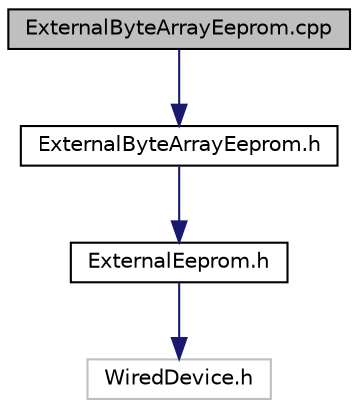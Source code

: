 digraph "ExternalByteArrayEeprom.cpp"
{
  edge [fontname="Helvetica",fontsize="10",labelfontname="Helvetica",labelfontsize="10"];
  node [fontname="Helvetica",fontsize="10",shape=record];
  Node1 [label="ExternalByteArrayEeprom.cpp",height=0.2,width=0.4,color="black", fillcolor="grey75", style="filled", fontcolor="black"];
  Node1 -> Node2 [color="midnightblue",fontsize="10",style="solid",fontname="Helvetica"];
  Node2 [label="ExternalByteArrayEeprom.h",height=0.2,width=0.4,color="black", fillcolor="white", style="filled",URL="$ExternalByteArrayEeprom_8h.html"];
  Node2 -> Node3 [color="midnightblue",fontsize="10",style="solid",fontname="Helvetica"];
  Node3 [label="ExternalEeprom.h",height=0.2,width=0.4,color="black", fillcolor="white", style="filled",URL="$ExternalEeprom_8h.html"];
  Node3 -> Node4 [color="midnightblue",fontsize="10",style="solid",fontname="Helvetica"];
  Node4 [label="WiredDevice.h",height=0.2,width=0.4,color="grey75", fillcolor="white", style="filled"];
}
